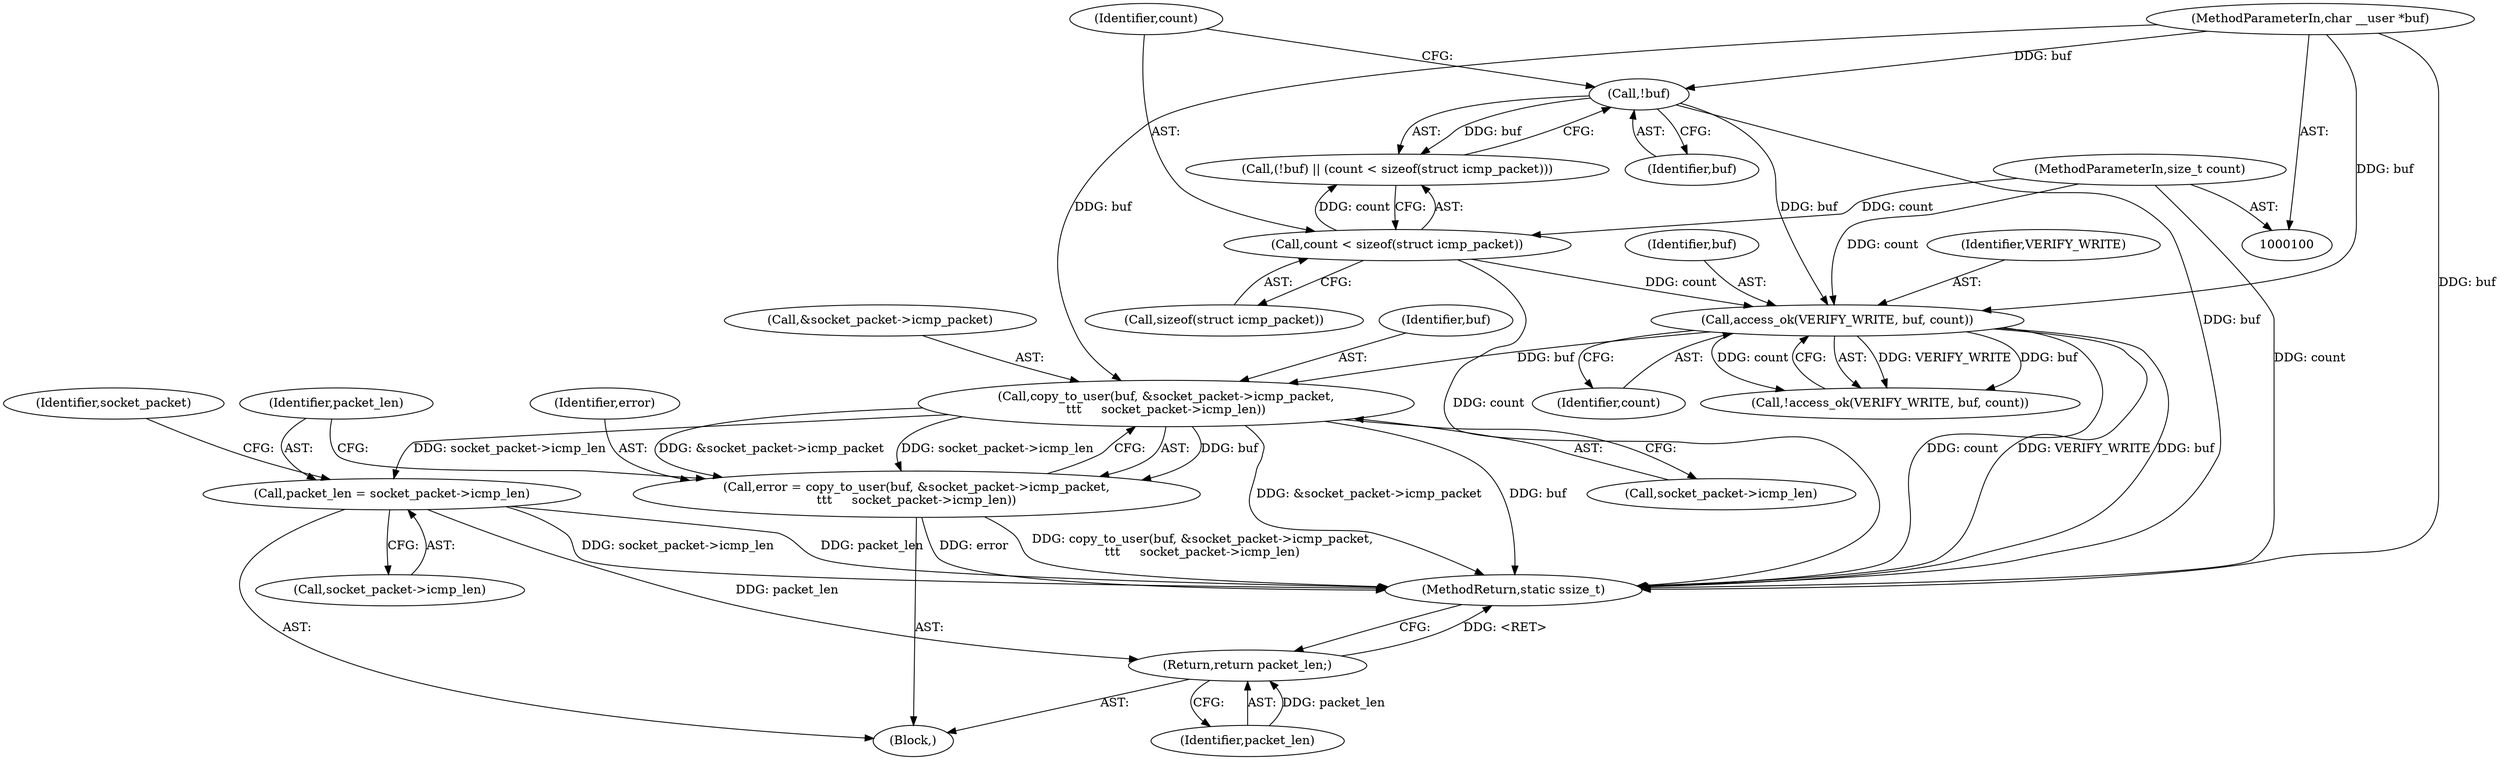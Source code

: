 digraph "1_linux_b5a1eeef04cc7859f34dec9b72ea1b28e4aba07c@API" {
"1000184" [label="(Call,copy_to_user(buf, &socket_packet->icmp_packet,\n\t\t\t     socket_packet->icmp_len))"];
"1000143" [label="(Call,access_ok(VERIFY_WRITE, buf, count))"];
"1000132" [label="(Call,!buf)"];
"1000102" [label="(MethodParameterIn,char __user *buf)"];
"1000134" [label="(Call,count < sizeof(struct icmp_packet))"];
"1000103" [label="(MethodParameterIn,size_t count)"];
"1000182" [label="(Call,error = copy_to_user(buf, &socket_packet->icmp_packet,\n\t\t\t     socket_packet->icmp_len))"];
"1000193" [label="(Call,packet_len = socket_packet->icmp_len)"];
"1000205" [label="(Return,return packet_len;)"];
"1000185" [label="(Identifier,buf)"];
"1000105" [label="(Block,)"];
"1000131" [label="(Call,(!buf) || (count < sizeof(struct icmp_packet)))"];
"1000184" [label="(Call,copy_to_user(buf, &socket_packet->icmp_packet,\n\t\t\t     socket_packet->icmp_len))"];
"1000102" [label="(MethodParameterIn,char __user *buf)"];
"1000142" [label="(Call,!access_ok(VERIFY_WRITE, buf, count))"];
"1000183" [label="(Identifier,error)"];
"1000207" [label="(MethodReturn,static ssize_t)"];
"1000206" [label="(Identifier,packet_len)"];
"1000186" [label="(Call,&socket_packet->icmp_packet)"];
"1000190" [label="(Call,socket_packet->icmp_len)"];
"1000134" [label="(Call,count < sizeof(struct icmp_packet))"];
"1000205" [label="(Return,return packet_len;)"];
"1000199" [label="(Identifier,socket_packet)"];
"1000133" [label="(Identifier,buf)"];
"1000135" [label="(Identifier,count)"];
"1000182" [label="(Call,error = copy_to_user(buf, &socket_packet->icmp_packet,\n\t\t\t     socket_packet->icmp_len))"];
"1000145" [label="(Identifier,buf)"];
"1000193" [label="(Call,packet_len = socket_packet->icmp_len)"];
"1000103" [label="(MethodParameterIn,size_t count)"];
"1000144" [label="(Identifier,VERIFY_WRITE)"];
"1000195" [label="(Call,socket_packet->icmp_len)"];
"1000146" [label="(Identifier,count)"];
"1000132" [label="(Call,!buf)"];
"1000194" [label="(Identifier,packet_len)"];
"1000136" [label="(Call,sizeof(struct icmp_packet))"];
"1000143" [label="(Call,access_ok(VERIFY_WRITE, buf, count))"];
"1000184" -> "1000182"  [label="AST: "];
"1000184" -> "1000190"  [label="CFG: "];
"1000185" -> "1000184"  [label="AST: "];
"1000186" -> "1000184"  [label="AST: "];
"1000190" -> "1000184"  [label="AST: "];
"1000182" -> "1000184"  [label="CFG: "];
"1000184" -> "1000207"  [label="DDG: buf"];
"1000184" -> "1000207"  [label="DDG: &socket_packet->icmp_packet"];
"1000184" -> "1000182"  [label="DDG: buf"];
"1000184" -> "1000182"  [label="DDG: &socket_packet->icmp_packet"];
"1000184" -> "1000182"  [label="DDG: socket_packet->icmp_len"];
"1000143" -> "1000184"  [label="DDG: buf"];
"1000102" -> "1000184"  [label="DDG: buf"];
"1000184" -> "1000193"  [label="DDG: socket_packet->icmp_len"];
"1000143" -> "1000142"  [label="AST: "];
"1000143" -> "1000146"  [label="CFG: "];
"1000144" -> "1000143"  [label="AST: "];
"1000145" -> "1000143"  [label="AST: "];
"1000146" -> "1000143"  [label="AST: "];
"1000142" -> "1000143"  [label="CFG: "];
"1000143" -> "1000207"  [label="DDG: VERIFY_WRITE"];
"1000143" -> "1000207"  [label="DDG: buf"];
"1000143" -> "1000207"  [label="DDG: count"];
"1000143" -> "1000142"  [label="DDG: VERIFY_WRITE"];
"1000143" -> "1000142"  [label="DDG: buf"];
"1000143" -> "1000142"  [label="DDG: count"];
"1000132" -> "1000143"  [label="DDG: buf"];
"1000102" -> "1000143"  [label="DDG: buf"];
"1000134" -> "1000143"  [label="DDG: count"];
"1000103" -> "1000143"  [label="DDG: count"];
"1000132" -> "1000131"  [label="AST: "];
"1000132" -> "1000133"  [label="CFG: "];
"1000133" -> "1000132"  [label="AST: "];
"1000135" -> "1000132"  [label="CFG: "];
"1000131" -> "1000132"  [label="CFG: "];
"1000132" -> "1000207"  [label="DDG: buf"];
"1000132" -> "1000131"  [label="DDG: buf"];
"1000102" -> "1000132"  [label="DDG: buf"];
"1000102" -> "1000100"  [label="AST: "];
"1000102" -> "1000207"  [label="DDG: buf"];
"1000134" -> "1000131"  [label="AST: "];
"1000134" -> "1000136"  [label="CFG: "];
"1000135" -> "1000134"  [label="AST: "];
"1000136" -> "1000134"  [label="AST: "];
"1000131" -> "1000134"  [label="CFG: "];
"1000134" -> "1000207"  [label="DDG: count"];
"1000134" -> "1000131"  [label="DDG: count"];
"1000103" -> "1000134"  [label="DDG: count"];
"1000103" -> "1000100"  [label="AST: "];
"1000103" -> "1000207"  [label="DDG: count"];
"1000182" -> "1000105"  [label="AST: "];
"1000183" -> "1000182"  [label="AST: "];
"1000194" -> "1000182"  [label="CFG: "];
"1000182" -> "1000207"  [label="DDG: copy_to_user(buf, &socket_packet->icmp_packet,\n\t\t\t     socket_packet->icmp_len)"];
"1000182" -> "1000207"  [label="DDG: error"];
"1000193" -> "1000105"  [label="AST: "];
"1000193" -> "1000195"  [label="CFG: "];
"1000194" -> "1000193"  [label="AST: "];
"1000195" -> "1000193"  [label="AST: "];
"1000199" -> "1000193"  [label="CFG: "];
"1000193" -> "1000207"  [label="DDG: packet_len"];
"1000193" -> "1000207"  [label="DDG: socket_packet->icmp_len"];
"1000193" -> "1000205"  [label="DDG: packet_len"];
"1000205" -> "1000105"  [label="AST: "];
"1000205" -> "1000206"  [label="CFG: "];
"1000206" -> "1000205"  [label="AST: "];
"1000207" -> "1000205"  [label="CFG: "];
"1000205" -> "1000207"  [label="DDG: <RET>"];
"1000206" -> "1000205"  [label="DDG: packet_len"];
}
